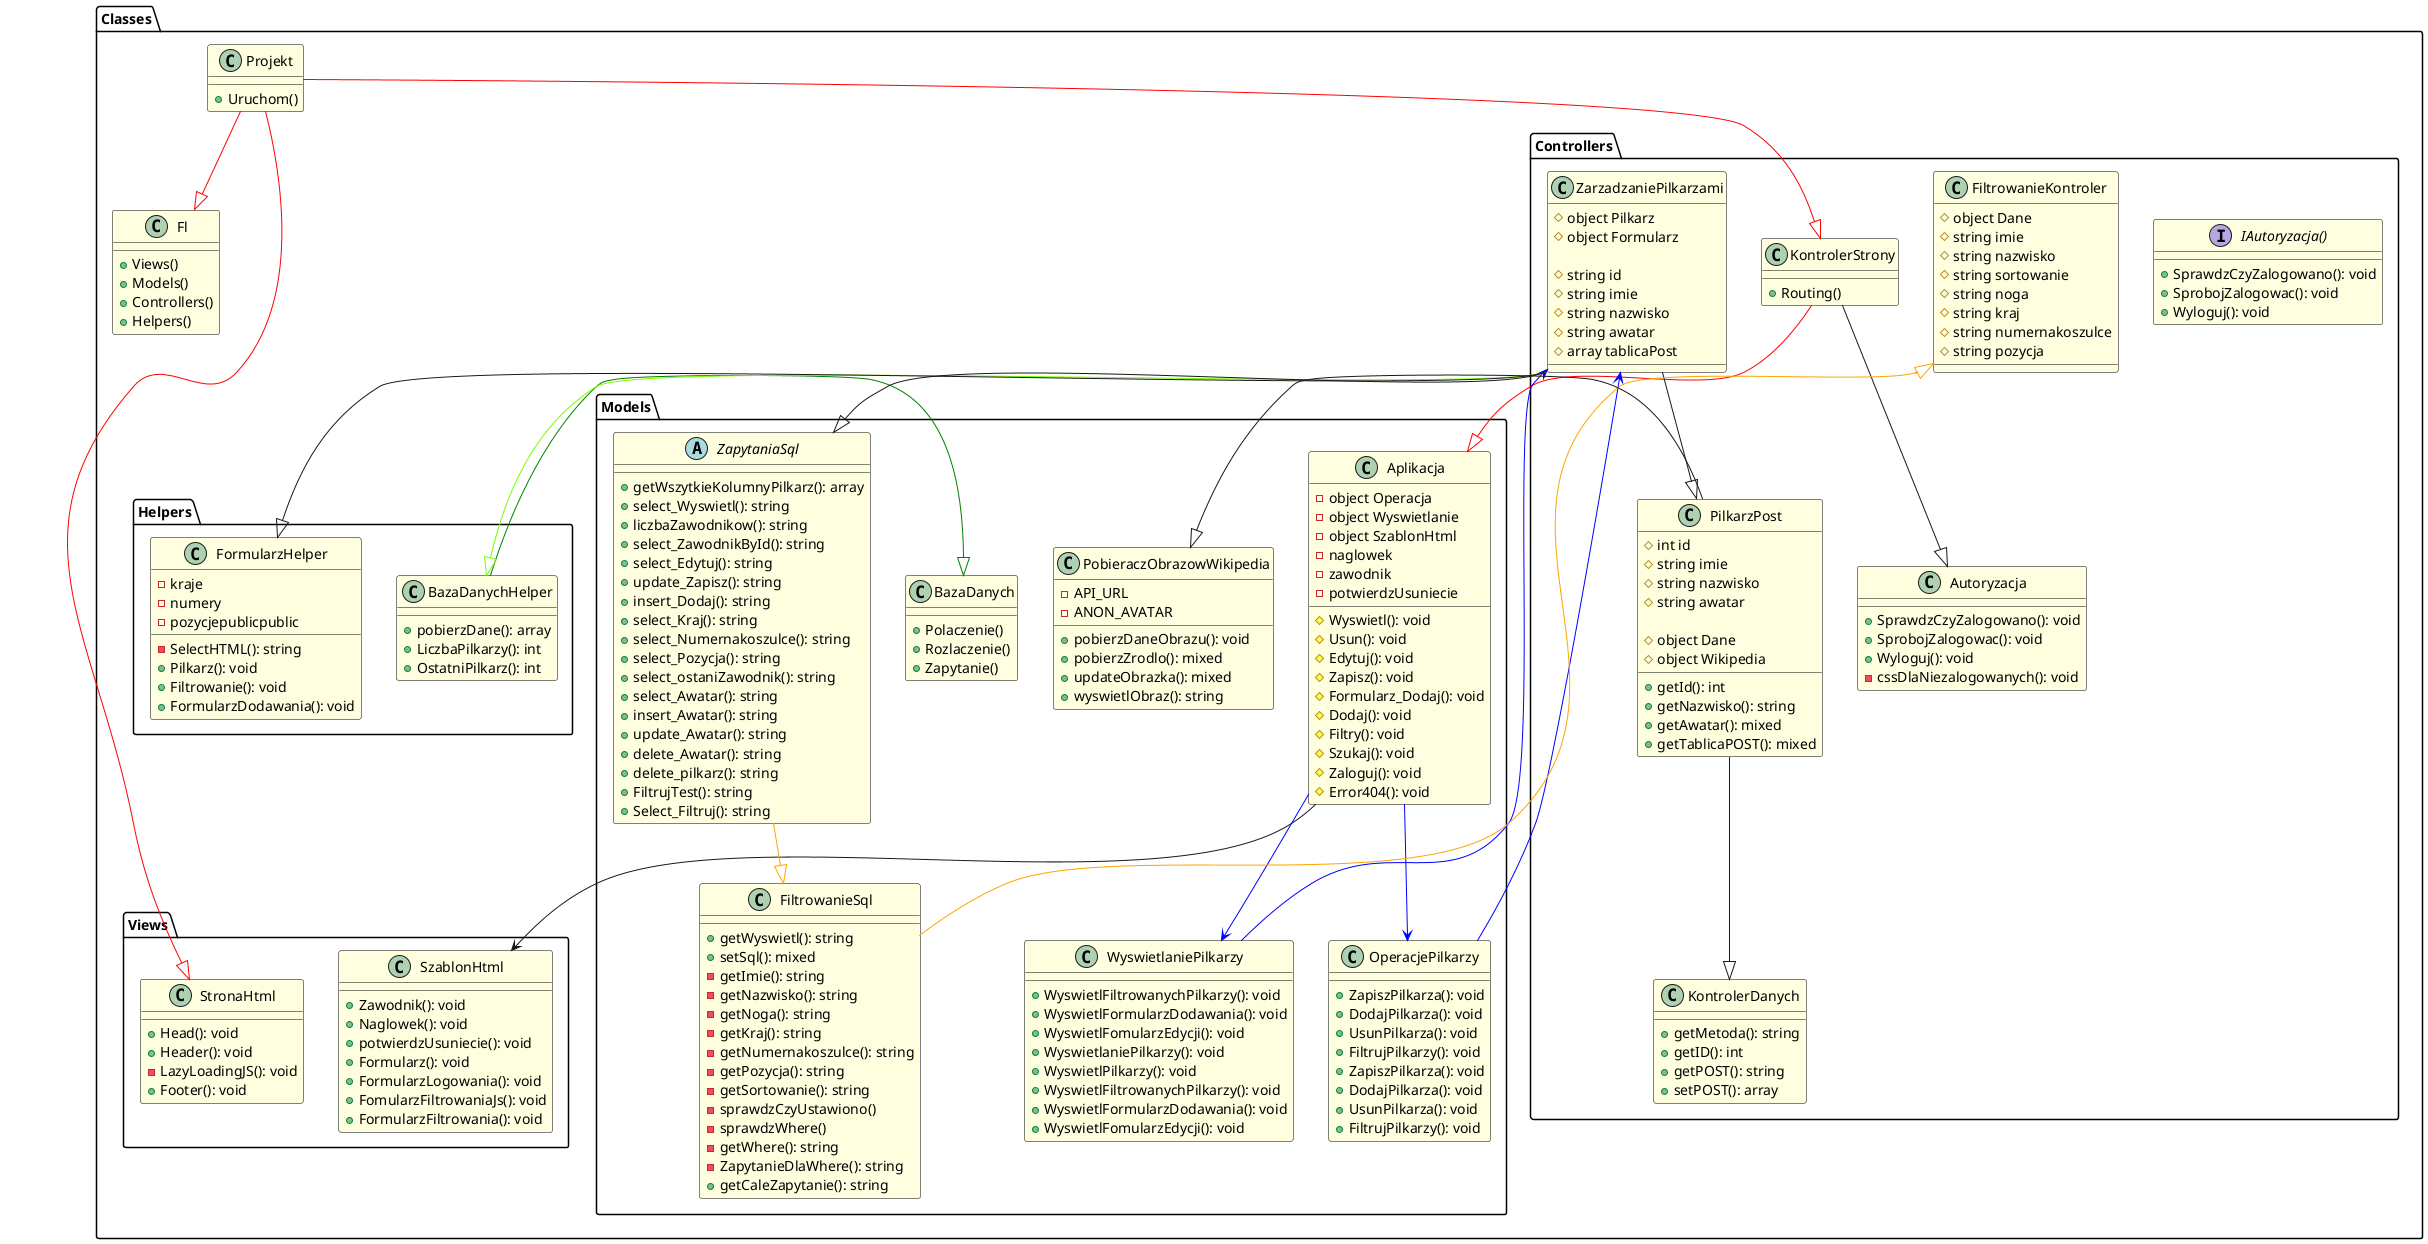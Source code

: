 @startuml DiagramKlas
skinparam class {
    BackgroundColor LightYellow
    BorderColor Black
}

package "Classes" {
    package "Controllers" {

        interface IAutoryzacja(){
            + SprawdzCzyZalogowano(): void
            + SprobojZalogowac(): void
            + Wyloguj(): void

        }
        class Autoryzacja{

            + SprawdzCzyZalogowano(): void
            + SprobojZalogowac(): void
            + Wyloguj(): void
            -cssDlaNiezalogowanych(): void
        }
        class FiltrowanieKontroler{
            # object Dane 
            # string imie
            # string nazwisko 
            # string sortowanie
            # string noga
            # string kraj 
            # string numernakoszulce 
            # string pozycja 

        }
        class KontrolerDanych{
            +getMetoda(): string
            +getID(): int
            +getPOST(): string
            +setPOST(): array

        }
        class KontrolerStrony{
            +Routing()
        }

        class PilkarzPost{
            # int id
            # string imie
            # string nazwisko
            # string awatar

            # object Dane
            # object Wikipedia

            +getId(): int
            +getNazwisko(): string
            +getAwatar(): mixed
            +getTablicaPOST(): mixed
        }

        class ZarzadzaniePilkarzami{
            # object Pilkarz
            # object Formularz

            # string id
            # string imie
            # string nazwisko
            # string awatar
            # array tablicaPost
        }

    }

    package "Models" {
        class Aplikacja {
            - object Operacja
            - object Wyswietlanie
            - object SzablonHtml
            - naglowek
            - zawodnik
            - potwierdzUsuniecie

            # Wyswietl(): void
            # Usun(): void
            # Edytuj(): void
            # Zapisz(): void
            # Formularz_Dodaj(): void
            # Dodaj(): void
            # Filtry(): void
            # Szukaj(): void
            # Zaloguj(): void
            # Error404(): void
        }
        class BazaDanych {
            + Polaczenie()
            + Rozlaczenie()
            + Zapytanie()
        }
        class WyswietlaniePilkarzy{
            + WyswietlFiltrowanychPilkarzy(): void
            + WyswietlFormularzDodawania(): void
            + WyswietlFomularzEdycji(): void
            + WyswietlaniePilkarzy(): void
            + WyswietlPilkarzy(): void
            + WyswietlFiltrowanychPilkarzy(): void
            + WyswietlFormularzDodawania(): void
            + WyswietlFomularzEdycji(): void

        }

        class OperacjePilkarzy{
            + ZapiszPilkarza(): void
            + DodajPilkarza(): void
            + UsunPilkarza(): void
            + FiltrujPilkarzy(): void
            + ZapiszPilkarza(): void
            + DodajPilkarza(): void
            + UsunPilkarza(): void
            + FiltrujPilkarzy(): void
        }

        class PobieraczObrazowWikipedia{
            - API_URL
            - ANON_AVATAR
            +pobierzDaneObrazu(): void
            +pobierzZrodlo(): mixed
            +updateObrazka(): mixed
            +wyswietlObraz(): string
        }

        abstract class ZapytaniaSql{
            +getWszytkieKolumnyPilkarz(): array
            +select_Wyswietl(): string
            +liczbaZawodnikow(): string
            +select_ZawodnikById(): string
            +select_Edytuj(): string
            +update_Zapisz(): string
            +insert_Dodaj(): string
            +select_Kraj(): string
            +select_Numernakoszulce(): string
            +select_Pozycja(): string
            +select_ostaniZawodnik(): string
            +select_Awatar(): string
            +insert_Awatar(): string
            +update_Awatar(): string
            +delete_Awatar(): string
            +delete_pilkarz(): string
            +FiltrujTest(): string
            +Select_Filtruj(): string
        }
        class FiltrowanieSql{
            +getWyswietl(): string
            +setSql(): mixed
            -getImie(): string
            -getNazwisko(): string
            -getNoga(): string
            -getKraj(): string
            -getNumernakoszulce(): string
            -getPozycja(): string
            -getSortowanie(): string
            -sprawdzCzyUstawiono()
            -sprawdzWhere()
            -getWhere(): string
            -ZapytanieDlaWhere(): string
            +getCaleZapytanie(): string
        }
    }


    package "Views"{
        class StronaHtml{
            +Head(): void
            +Header(): void
            -LazyLoadingJS(): void
            +Footer(): void

        }

        class SzablonHtml {
            +Zawodnik(): void
            +Naglowek(): void
            +potwierdzUsuniecie(): void
            +Formularz(): void
            +FormularzLogowania(): void
            +FomularzFiltrowaniaJs(): void
            +FormularzFiltrowania(): void
        }

    }

    package "Helpers" {

        class BazaDanychHelper
        {
            +pobierzDane(): array
            +LiczbaPilkarzy(): int
            +OstatniPilkarz(): int
        }

        class FormularzHelper
        {
            -kraje
            -numery
            -pozycjepublicpublic
            -SelectHTML(): string
            +Pilkarz(): void
            +Filtrowanie(): void
            +FormularzDodawania(): void
        }
    }


    class Projekt {
        + Uruchom()
    }

    class Fl{
        +Views()
        +Models()
        +Controllers()
        +Helpers()
    }

    
    Projekt --|> Fl #Red
    Projekt --|> KontrolerStrony #Red
    Projekt --|> StronaHtml #Red

    KontrolerStrony --|> Aplikacja #Red
    KontrolerStrony --|> Autoryzacja

    Aplikacja --> SzablonHtml
    Aplikacja --> WyswietlaniePilkarzy #Blue
    Aplikacja --> OperacjePilkarzy #Blue

    OperacjePilkarzy --> ZarzadzaniePilkarzami #Blue
    WyswietlaniePilkarzy --> ZarzadzaniePilkarzami #Blue

    BazaDanychHelper --|> BazaDanych #Green

    ZarzadzaniePilkarzami --|> BazaDanychHelper #LawnGreen
    ZarzadzaniePilkarzami --|> ZapytaniaSql
    ZarzadzaniePilkarzami --|> PilkarzPost
    ZarzadzaniePilkarzami --|> FormularzHelper



    ZapytaniaSql --|> FiltrowanieSql #Orange
    FiltrowanieSql --|> FiltrowanieKontroler #Orange

    PilkarzPost --|> PobieraczObrazowWikipedia
    PilkarzPost --|> KontrolerDanych



}
@enduml
